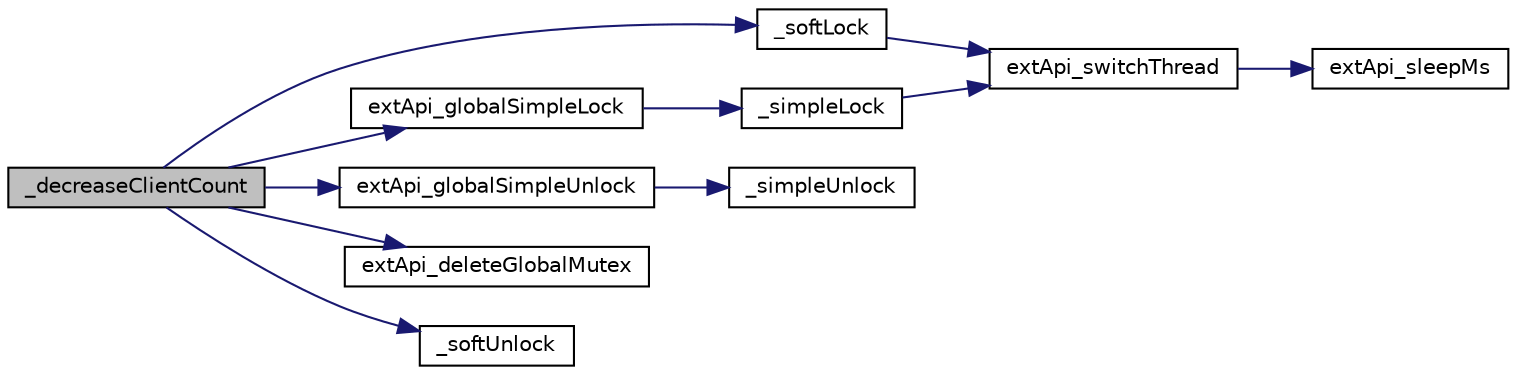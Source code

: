 digraph "_decreaseClientCount"
{
  edge [fontname="Helvetica",fontsize="10",labelfontname="Helvetica",labelfontsize="10"];
  node [fontname="Helvetica",fontsize="10",shape=record];
  rankdir="LR";
  Node1 [label="_decreaseClientCount",height=0.2,width=0.4,color="black", fillcolor="grey75", style="filled" fontcolor="black"];
  Node1 -> Node2 [color="midnightblue",fontsize="10",style="solid"];
  Node2 [label="_softLock",height=0.2,width=0.4,color="black", fillcolor="white", style="filled",URL="$ext_api_8c.html#ae2b8a79c5d58b7be6a7d868b1b9dcdfd"];
  Node2 -> Node3 [color="midnightblue",fontsize="10",style="solid"];
  Node3 [label="extApi_switchThread",height=0.2,width=0.4,color="black", fillcolor="white", style="filled",URL="$ext_api_platform_8c.html#a385771ea61682609251bc86beb69449f"];
  Node3 -> Node4 [color="midnightblue",fontsize="10",style="solid"];
  Node4 [label="extApi_sleepMs",height=0.2,width=0.4,color="black", fillcolor="white", style="filled",URL="$ext_api_platform_8c.html#ab48366fe799ea73fc2650c65f463c7d3"];
  Node1 -> Node5 [color="midnightblue",fontsize="10",style="solid"];
  Node5 [label="extApi_globalSimpleLock",height=0.2,width=0.4,color="black", fillcolor="white", style="filled",URL="$ext_api_platform_8c.html#a23347bce7228948603cec19fee5e6c01"];
  Node5 -> Node6 [color="midnightblue",fontsize="10",style="solid"];
  Node6 [label="_simpleLock",height=0.2,width=0.4,color="black", fillcolor="white", style="filled",URL="$ext_api_platform_8c.html#af55c00f32f997391a5ac17db423df304"];
  Node6 -> Node3 [color="midnightblue",fontsize="10",style="solid"];
  Node1 -> Node7 [color="midnightblue",fontsize="10",style="solid"];
  Node7 [label="extApi_globalSimpleUnlock",height=0.2,width=0.4,color="black", fillcolor="white", style="filled",URL="$ext_api_platform_8c.html#ae7a9eb43dfd059cda96e5259555e3b1a"];
  Node7 -> Node8 [color="midnightblue",fontsize="10",style="solid"];
  Node8 [label="_simpleUnlock",height=0.2,width=0.4,color="black", fillcolor="white", style="filled",URL="$ext_api_platform_8c.html#a9930a20c9af1b0df18f220200ed8ac54"];
  Node1 -> Node9 [color="midnightblue",fontsize="10",style="solid"];
  Node9 [label="extApi_deleteGlobalMutex",height=0.2,width=0.4,color="black", fillcolor="white", style="filled",URL="$ext_api_platform_8c.html#a13eb01d753236e7afd30e45911882082"];
  Node1 -> Node10 [color="midnightblue",fontsize="10",style="solid"];
  Node10 [label="_softUnlock",height=0.2,width=0.4,color="black", fillcolor="white", style="filled",URL="$ext_api_8c.html#a607fea8cdbe94e5aea1f5772b5f4be52"];
}
